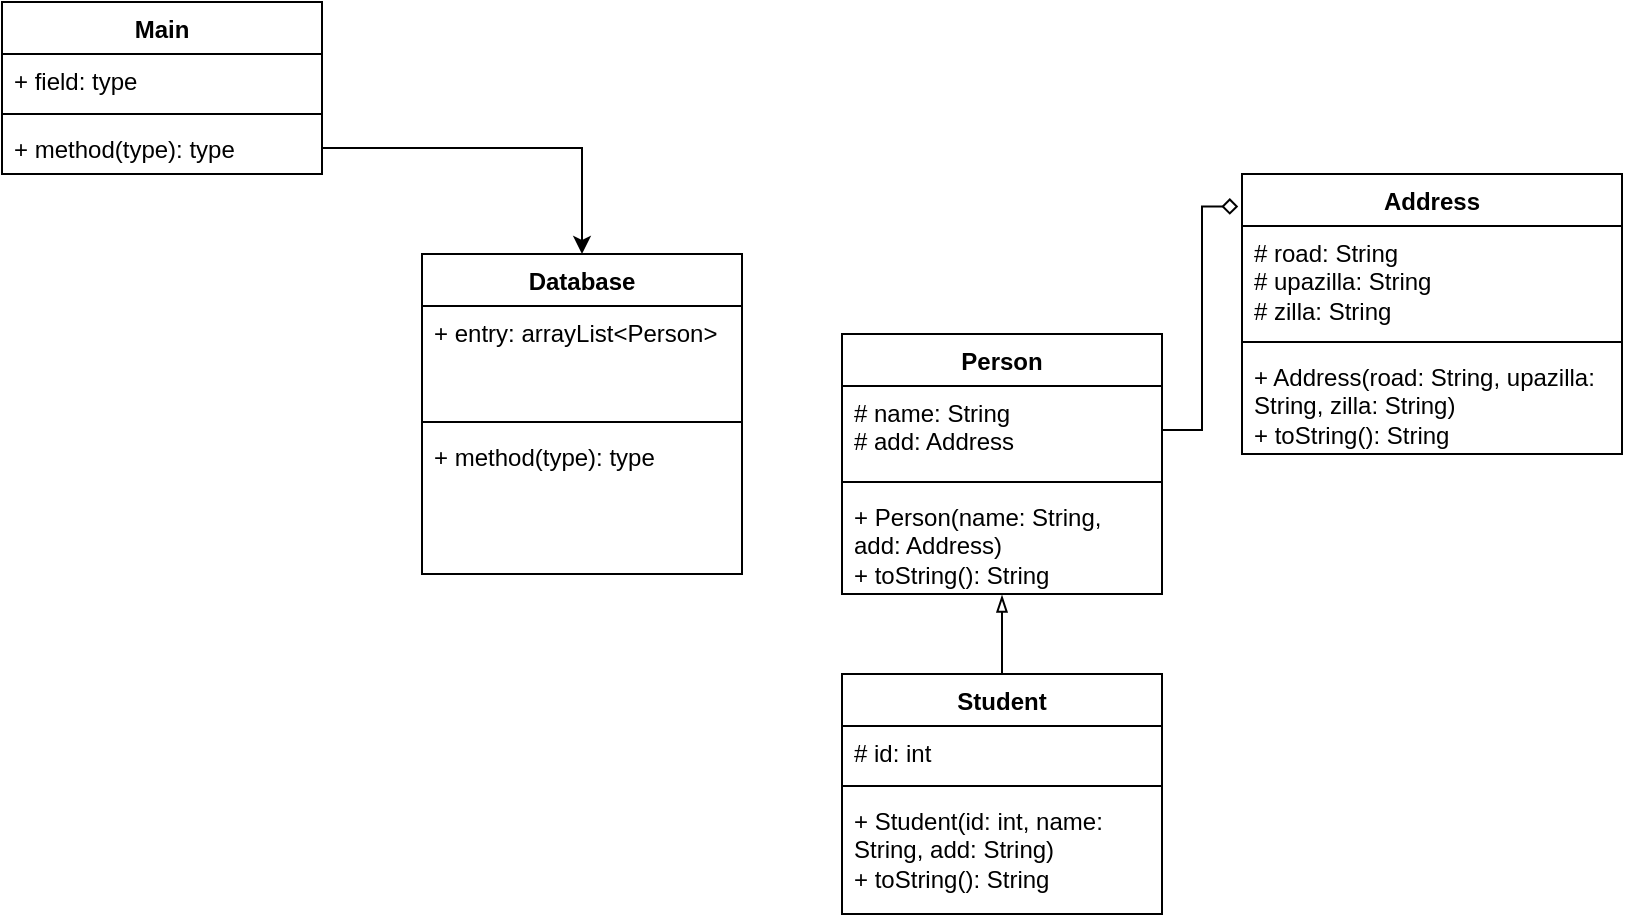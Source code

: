 <mxfile version="24.1.0" type="device">
  <diagram name="Page-1" id="t12hYtD5V0jdRRKCI_GL">
    <mxGraphModel dx="1424" dy="818" grid="1" gridSize="10" guides="1" tooltips="1" connect="1" arrows="1" fold="1" page="1" pageScale="1" pageWidth="1100" pageHeight="850" math="0" shadow="0">
      <root>
        <mxCell id="0" />
        <mxCell id="1" parent="0" />
        <mxCell id="xwbJf05bsFmgw4X44IUM-1" value="Address" style="swimlane;fontStyle=1;align=center;verticalAlign=top;childLayout=stackLayout;horizontal=1;startSize=26;horizontalStack=0;resizeParent=1;resizeParentMax=0;resizeLast=0;collapsible=1;marginBottom=0;whiteSpace=wrap;html=1;" vertex="1" parent="1">
          <mxGeometry x="640" y="120" width="190" height="140" as="geometry" />
        </mxCell>
        <mxCell id="xwbJf05bsFmgw4X44IUM-2" value="# road: String&lt;div&gt;# upazilla: String&lt;/div&gt;&lt;div&gt;# zilla: String&lt;/div&gt;" style="text;strokeColor=none;fillColor=none;align=left;verticalAlign=top;spacingLeft=4;spacingRight=4;overflow=hidden;rotatable=0;points=[[0,0.5],[1,0.5]];portConstraint=eastwest;whiteSpace=wrap;html=1;" vertex="1" parent="xwbJf05bsFmgw4X44IUM-1">
          <mxGeometry y="26" width="190" height="54" as="geometry" />
        </mxCell>
        <mxCell id="xwbJf05bsFmgw4X44IUM-3" value="" style="line;strokeWidth=1;fillColor=none;align=left;verticalAlign=middle;spacingTop=-1;spacingLeft=3;spacingRight=3;rotatable=0;labelPosition=right;points=[];portConstraint=eastwest;strokeColor=inherit;" vertex="1" parent="xwbJf05bsFmgw4X44IUM-1">
          <mxGeometry y="80" width="190" height="8" as="geometry" />
        </mxCell>
        <mxCell id="xwbJf05bsFmgw4X44IUM-4" value="+ Address(road: String, upazilla: String, zilla: String)&lt;div&gt;+ toString(): String&lt;/div&gt;" style="text;strokeColor=none;fillColor=none;align=left;verticalAlign=top;spacingLeft=4;spacingRight=4;overflow=hidden;rotatable=0;points=[[0,0.5],[1,0.5]];portConstraint=eastwest;whiteSpace=wrap;html=1;" vertex="1" parent="xwbJf05bsFmgw4X44IUM-1">
          <mxGeometry y="88" width="190" height="52" as="geometry" />
        </mxCell>
        <mxCell id="xwbJf05bsFmgw4X44IUM-5" value="Person" style="swimlane;fontStyle=1;align=center;verticalAlign=top;childLayout=stackLayout;horizontal=1;startSize=26;horizontalStack=0;resizeParent=1;resizeParentMax=0;resizeLast=0;collapsible=1;marginBottom=0;whiteSpace=wrap;html=1;" vertex="1" parent="1">
          <mxGeometry x="440" y="200" width="160" height="130" as="geometry" />
        </mxCell>
        <mxCell id="xwbJf05bsFmgw4X44IUM-6" value="# name: String&lt;div&gt;# add: Address&lt;/div&gt;" style="text;strokeColor=none;fillColor=none;align=left;verticalAlign=top;spacingLeft=4;spacingRight=4;overflow=hidden;rotatable=0;points=[[0,0.5],[1,0.5]];portConstraint=eastwest;whiteSpace=wrap;html=1;" vertex="1" parent="xwbJf05bsFmgw4X44IUM-5">
          <mxGeometry y="26" width="160" height="44" as="geometry" />
        </mxCell>
        <mxCell id="xwbJf05bsFmgw4X44IUM-7" value="" style="line;strokeWidth=1;fillColor=none;align=left;verticalAlign=middle;spacingTop=-1;spacingLeft=3;spacingRight=3;rotatable=0;labelPosition=right;points=[];portConstraint=eastwest;strokeColor=inherit;" vertex="1" parent="xwbJf05bsFmgw4X44IUM-5">
          <mxGeometry y="70" width="160" height="8" as="geometry" />
        </mxCell>
        <mxCell id="xwbJf05bsFmgw4X44IUM-8" value="+ Person(name: String, add: Address)&lt;div&gt;+ toString(): String&lt;/div&gt;" style="text;strokeColor=none;fillColor=none;align=left;verticalAlign=top;spacingLeft=4;spacingRight=4;overflow=hidden;rotatable=0;points=[[0,0.5],[1,0.5]];portConstraint=eastwest;whiteSpace=wrap;html=1;" vertex="1" parent="xwbJf05bsFmgw4X44IUM-5">
          <mxGeometry y="78" width="160" height="52" as="geometry" />
        </mxCell>
        <mxCell id="xwbJf05bsFmgw4X44IUM-9" value="Student" style="swimlane;fontStyle=1;align=center;verticalAlign=top;childLayout=stackLayout;horizontal=1;startSize=26;horizontalStack=0;resizeParent=1;resizeParentMax=0;resizeLast=0;collapsible=1;marginBottom=0;whiteSpace=wrap;html=1;" vertex="1" parent="1">
          <mxGeometry x="440" y="370" width="160" height="120" as="geometry" />
        </mxCell>
        <mxCell id="xwbJf05bsFmgw4X44IUM-10" value="# id: int" style="text;strokeColor=none;fillColor=none;align=left;verticalAlign=top;spacingLeft=4;spacingRight=4;overflow=hidden;rotatable=0;points=[[0,0.5],[1,0.5]];portConstraint=eastwest;whiteSpace=wrap;html=1;" vertex="1" parent="xwbJf05bsFmgw4X44IUM-9">
          <mxGeometry y="26" width="160" height="26" as="geometry" />
        </mxCell>
        <mxCell id="xwbJf05bsFmgw4X44IUM-11" value="" style="line;strokeWidth=1;fillColor=none;align=left;verticalAlign=middle;spacingTop=-1;spacingLeft=3;spacingRight=3;rotatable=0;labelPosition=right;points=[];portConstraint=eastwest;strokeColor=inherit;" vertex="1" parent="xwbJf05bsFmgw4X44IUM-9">
          <mxGeometry y="52" width="160" height="8" as="geometry" />
        </mxCell>
        <mxCell id="xwbJf05bsFmgw4X44IUM-12" value="+ Student(id: int, name: String, add: String)&lt;div&gt;+ toString(): String&amp;nbsp;&lt;/div&gt;" style="text;strokeColor=none;fillColor=none;align=left;verticalAlign=top;spacingLeft=4;spacingRight=4;overflow=hidden;rotatable=0;points=[[0,0.5],[1,0.5]];portConstraint=eastwest;whiteSpace=wrap;html=1;" vertex="1" parent="xwbJf05bsFmgw4X44IUM-9">
          <mxGeometry y="60" width="160" height="60" as="geometry" />
        </mxCell>
        <mxCell id="xwbJf05bsFmgw4X44IUM-13" value="Main" style="swimlane;fontStyle=1;align=center;verticalAlign=top;childLayout=stackLayout;horizontal=1;startSize=26;horizontalStack=0;resizeParent=1;resizeParentMax=0;resizeLast=0;collapsible=1;marginBottom=0;whiteSpace=wrap;html=1;" vertex="1" parent="1">
          <mxGeometry x="20" y="34" width="160" height="86" as="geometry" />
        </mxCell>
        <mxCell id="xwbJf05bsFmgw4X44IUM-14" value="+ field: type" style="text;strokeColor=none;fillColor=none;align=left;verticalAlign=top;spacingLeft=4;spacingRight=4;overflow=hidden;rotatable=0;points=[[0,0.5],[1,0.5]];portConstraint=eastwest;whiteSpace=wrap;html=1;" vertex="1" parent="xwbJf05bsFmgw4X44IUM-13">
          <mxGeometry y="26" width="160" height="26" as="geometry" />
        </mxCell>
        <mxCell id="xwbJf05bsFmgw4X44IUM-15" value="" style="line;strokeWidth=1;fillColor=none;align=left;verticalAlign=middle;spacingTop=-1;spacingLeft=3;spacingRight=3;rotatable=0;labelPosition=right;points=[];portConstraint=eastwest;strokeColor=inherit;" vertex="1" parent="xwbJf05bsFmgw4X44IUM-13">
          <mxGeometry y="52" width="160" height="8" as="geometry" />
        </mxCell>
        <mxCell id="xwbJf05bsFmgw4X44IUM-16" value="+ method(type): type" style="text;strokeColor=none;fillColor=none;align=left;verticalAlign=top;spacingLeft=4;spacingRight=4;overflow=hidden;rotatable=0;points=[[0,0.5],[1,0.5]];portConstraint=eastwest;whiteSpace=wrap;html=1;" vertex="1" parent="xwbJf05bsFmgw4X44IUM-13">
          <mxGeometry y="60" width="160" height="26" as="geometry" />
        </mxCell>
        <mxCell id="xwbJf05bsFmgw4X44IUM-17" value="Database" style="swimlane;fontStyle=1;align=center;verticalAlign=top;childLayout=stackLayout;horizontal=1;startSize=26;horizontalStack=0;resizeParent=1;resizeParentMax=0;resizeLast=0;collapsible=1;marginBottom=0;whiteSpace=wrap;html=1;" vertex="1" parent="1">
          <mxGeometry x="230" y="160" width="160" height="160" as="geometry" />
        </mxCell>
        <mxCell id="xwbJf05bsFmgw4X44IUM-18" value="+ entry: arrayList&amp;lt;Person&amp;gt;" style="text;strokeColor=none;fillColor=none;align=left;verticalAlign=top;spacingLeft=4;spacingRight=4;overflow=hidden;rotatable=0;points=[[0,0.5],[1,0.5]];portConstraint=eastwest;whiteSpace=wrap;html=1;" vertex="1" parent="xwbJf05bsFmgw4X44IUM-17">
          <mxGeometry y="26" width="160" height="54" as="geometry" />
        </mxCell>
        <mxCell id="xwbJf05bsFmgw4X44IUM-19" value="" style="line;strokeWidth=1;fillColor=none;align=left;verticalAlign=middle;spacingTop=-1;spacingLeft=3;spacingRight=3;rotatable=0;labelPosition=right;points=[];portConstraint=eastwest;strokeColor=inherit;" vertex="1" parent="xwbJf05bsFmgw4X44IUM-17">
          <mxGeometry y="80" width="160" height="8" as="geometry" />
        </mxCell>
        <mxCell id="xwbJf05bsFmgw4X44IUM-20" value="+ method(type): type" style="text;strokeColor=none;fillColor=none;align=left;verticalAlign=top;spacingLeft=4;spacingRight=4;overflow=hidden;rotatable=0;points=[[0,0.5],[1,0.5]];portConstraint=eastwest;whiteSpace=wrap;html=1;" vertex="1" parent="xwbJf05bsFmgw4X44IUM-17">
          <mxGeometry y="88" width="160" height="72" as="geometry" />
        </mxCell>
        <mxCell id="xwbJf05bsFmgw4X44IUM-22" style="edgeStyle=orthogonalEdgeStyle;rounded=0;orthogonalLoop=1;jettySize=auto;html=1;entryX=0.506;entryY=1.014;entryDx=0;entryDy=0;entryPerimeter=0;endArrow=blockThin;endFill=0;strokeWidth=1;" edge="1" parent="1" source="xwbJf05bsFmgw4X44IUM-9" target="xwbJf05bsFmgw4X44IUM-8">
          <mxGeometry relative="1" as="geometry">
            <Array as="points">
              <mxPoint x="520" y="331" />
            </Array>
          </mxGeometry>
        </mxCell>
        <mxCell id="xwbJf05bsFmgw4X44IUM-23" style="edgeStyle=orthogonalEdgeStyle;rounded=0;orthogonalLoop=1;jettySize=auto;html=1;entryX=-0.01;entryY=0.116;entryDx=0;entryDy=0;entryPerimeter=0;endArrow=diamond;endFill=0;" edge="1" parent="1" source="xwbJf05bsFmgw4X44IUM-6" target="xwbJf05bsFmgw4X44IUM-1">
          <mxGeometry relative="1" as="geometry" />
        </mxCell>
        <mxCell id="xwbJf05bsFmgw4X44IUM-24" style="edgeStyle=orthogonalEdgeStyle;rounded=0;orthogonalLoop=1;jettySize=auto;html=1;entryX=0.5;entryY=0;entryDx=0;entryDy=0;" edge="1" parent="1" source="xwbJf05bsFmgw4X44IUM-16" target="xwbJf05bsFmgw4X44IUM-17">
          <mxGeometry relative="1" as="geometry" />
        </mxCell>
      </root>
    </mxGraphModel>
  </diagram>
</mxfile>
